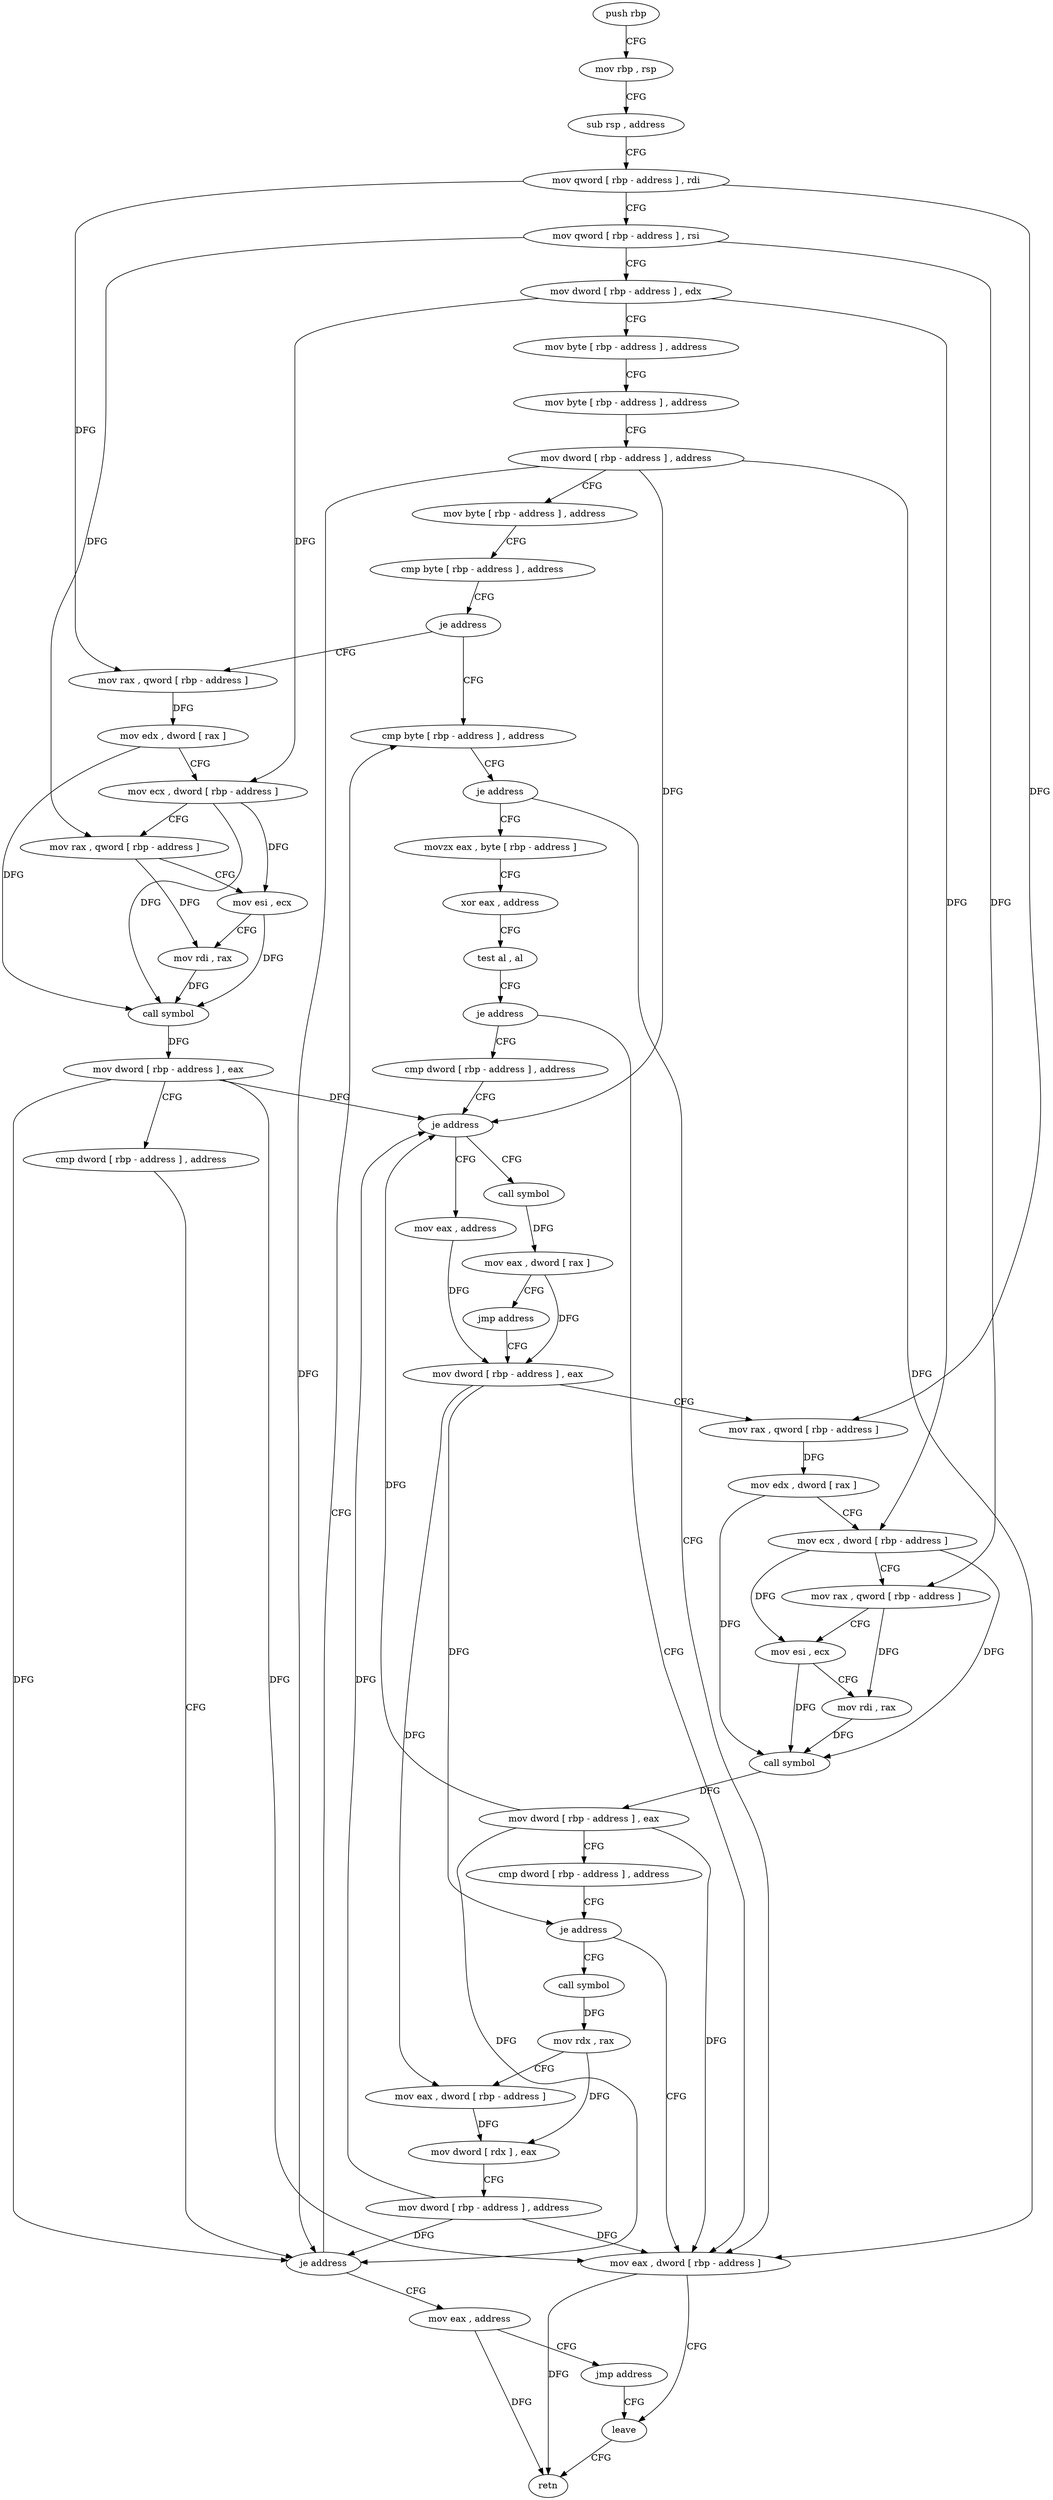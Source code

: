 digraph "func" {
"191493" [label = "push rbp" ]
"191494" [label = "mov rbp , rsp" ]
"191497" [label = "sub rsp , address" ]
"191501" [label = "mov qword [ rbp - address ] , rdi" ]
"191505" [label = "mov qword [ rbp - address ] , rsi" ]
"191509" [label = "mov dword [ rbp - address ] , edx" ]
"191512" [label = "mov byte [ rbp - address ] , address" ]
"191516" [label = "mov byte [ rbp - address ] , address" ]
"191520" [label = "mov dword [ rbp - address ] , address" ]
"191527" [label = "mov byte [ rbp - address ] , address" ]
"191531" [label = "cmp byte [ rbp - address ] , address" ]
"191535" [label = "je address" ]
"191576" [label = "cmp byte [ rbp - address ] , address" ]
"191537" [label = "mov rax , qword [ rbp - address ]" ]
"191580" [label = "je address" ]
"191668" [label = "mov eax , dword [ rbp - address ]" ]
"191582" [label = "movzx eax , byte [ rbp - address ]" ]
"191541" [label = "mov edx , dword [ rax ]" ]
"191543" [label = "mov ecx , dword [ rbp - address ]" ]
"191546" [label = "mov rax , qword [ rbp - address ]" ]
"191550" [label = "mov esi , ecx" ]
"191552" [label = "mov rdi , rax" ]
"191555" [label = "call symbol" ]
"191560" [label = "mov dword [ rbp - address ] , eax" ]
"191563" [label = "cmp dword [ rbp - address ] , address" ]
"191567" [label = "je address" ]
"191569" [label = "mov eax , address" ]
"191671" [label = "leave" ]
"191586" [label = "xor eax , address" ]
"191589" [label = "test al , al" ]
"191591" [label = "je address" ]
"191593" [label = "cmp dword [ rbp - address ] , address" ]
"191574" [label = "jmp address" ]
"191597" [label = "je address" ]
"191608" [label = "mov eax , address" ]
"191599" [label = "call symbol" ]
"191672" [label = "retn" ]
"191613" [label = "mov dword [ rbp - address ] , eax" ]
"191604" [label = "mov eax , dword [ rax ]" ]
"191606" [label = "jmp address" ]
"191648" [label = "call symbol" ]
"191653" [label = "mov rdx , rax" ]
"191656" [label = "mov eax , dword [ rbp - address ]" ]
"191659" [label = "mov dword [ rdx ] , eax" ]
"191661" [label = "mov dword [ rbp - address ] , address" ]
"191616" [label = "mov rax , qword [ rbp - address ]" ]
"191620" [label = "mov edx , dword [ rax ]" ]
"191622" [label = "mov ecx , dword [ rbp - address ]" ]
"191625" [label = "mov rax , qword [ rbp - address ]" ]
"191629" [label = "mov esi , ecx" ]
"191631" [label = "mov rdi , rax" ]
"191634" [label = "call symbol" ]
"191639" [label = "mov dword [ rbp - address ] , eax" ]
"191642" [label = "cmp dword [ rbp - address ] , address" ]
"191646" [label = "je address" ]
"191493" -> "191494" [ label = "CFG" ]
"191494" -> "191497" [ label = "CFG" ]
"191497" -> "191501" [ label = "CFG" ]
"191501" -> "191505" [ label = "CFG" ]
"191501" -> "191537" [ label = "DFG" ]
"191501" -> "191616" [ label = "DFG" ]
"191505" -> "191509" [ label = "CFG" ]
"191505" -> "191546" [ label = "DFG" ]
"191505" -> "191625" [ label = "DFG" ]
"191509" -> "191512" [ label = "CFG" ]
"191509" -> "191543" [ label = "DFG" ]
"191509" -> "191622" [ label = "DFG" ]
"191512" -> "191516" [ label = "CFG" ]
"191516" -> "191520" [ label = "CFG" ]
"191520" -> "191527" [ label = "CFG" ]
"191520" -> "191567" [ label = "DFG" ]
"191520" -> "191668" [ label = "DFG" ]
"191520" -> "191597" [ label = "DFG" ]
"191527" -> "191531" [ label = "CFG" ]
"191531" -> "191535" [ label = "CFG" ]
"191535" -> "191576" [ label = "CFG" ]
"191535" -> "191537" [ label = "CFG" ]
"191576" -> "191580" [ label = "CFG" ]
"191537" -> "191541" [ label = "DFG" ]
"191580" -> "191668" [ label = "CFG" ]
"191580" -> "191582" [ label = "CFG" ]
"191668" -> "191671" [ label = "CFG" ]
"191668" -> "191672" [ label = "DFG" ]
"191582" -> "191586" [ label = "CFG" ]
"191541" -> "191543" [ label = "CFG" ]
"191541" -> "191555" [ label = "DFG" ]
"191543" -> "191546" [ label = "CFG" ]
"191543" -> "191550" [ label = "DFG" ]
"191543" -> "191555" [ label = "DFG" ]
"191546" -> "191550" [ label = "CFG" ]
"191546" -> "191552" [ label = "DFG" ]
"191550" -> "191552" [ label = "CFG" ]
"191550" -> "191555" [ label = "DFG" ]
"191552" -> "191555" [ label = "DFG" ]
"191555" -> "191560" [ label = "DFG" ]
"191560" -> "191563" [ label = "CFG" ]
"191560" -> "191567" [ label = "DFG" ]
"191560" -> "191668" [ label = "DFG" ]
"191560" -> "191597" [ label = "DFG" ]
"191563" -> "191567" [ label = "CFG" ]
"191567" -> "191576" [ label = "CFG" ]
"191567" -> "191569" [ label = "CFG" ]
"191569" -> "191574" [ label = "CFG" ]
"191569" -> "191672" [ label = "DFG" ]
"191671" -> "191672" [ label = "CFG" ]
"191586" -> "191589" [ label = "CFG" ]
"191589" -> "191591" [ label = "CFG" ]
"191591" -> "191668" [ label = "CFG" ]
"191591" -> "191593" [ label = "CFG" ]
"191593" -> "191597" [ label = "CFG" ]
"191574" -> "191671" [ label = "CFG" ]
"191597" -> "191608" [ label = "CFG" ]
"191597" -> "191599" [ label = "CFG" ]
"191608" -> "191613" [ label = "DFG" ]
"191599" -> "191604" [ label = "DFG" ]
"191613" -> "191616" [ label = "CFG" ]
"191613" -> "191646" [ label = "DFG" ]
"191613" -> "191656" [ label = "DFG" ]
"191604" -> "191606" [ label = "CFG" ]
"191604" -> "191613" [ label = "DFG" ]
"191606" -> "191613" [ label = "CFG" ]
"191648" -> "191653" [ label = "DFG" ]
"191653" -> "191656" [ label = "CFG" ]
"191653" -> "191659" [ label = "DFG" ]
"191656" -> "191659" [ label = "DFG" ]
"191659" -> "191661" [ label = "CFG" ]
"191661" -> "191668" [ label = "DFG" ]
"191661" -> "191567" [ label = "DFG" ]
"191661" -> "191597" [ label = "DFG" ]
"191616" -> "191620" [ label = "DFG" ]
"191620" -> "191622" [ label = "CFG" ]
"191620" -> "191634" [ label = "DFG" ]
"191622" -> "191625" [ label = "CFG" ]
"191622" -> "191629" [ label = "DFG" ]
"191622" -> "191634" [ label = "DFG" ]
"191625" -> "191629" [ label = "CFG" ]
"191625" -> "191631" [ label = "DFG" ]
"191629" -> "191631" [ label = "CFG" ]
"191629" -> "191634" [ label = "DFG" ]
"191631" -> "191634" [ label = "DFG" ]
"191634" -> "191639" [ label = "DFG" ]
"191639" -> "191642" [ label = "CFG" ]
"191639" -> "191567" [ label = "DFG" ]
"191639" -> "191668" [ label = "DFG" ]
"191639" -> "191597" [ label = "DFG" ]
"191642" -> "191646" [ label = "CFG" ]
"191646" -> "191668" [ label = "CFG" ]
"191646" -> "191648" [ label = "CFG" ]
}
